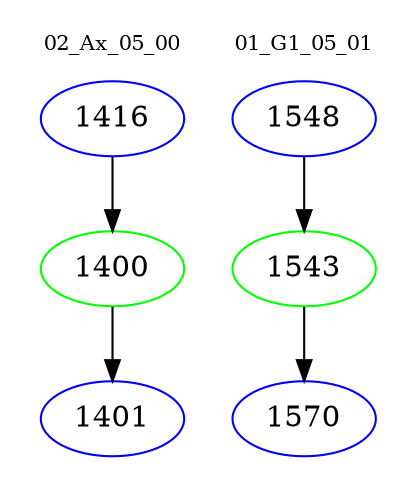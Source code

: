 digraph{
subgraph cluster_0 {
color = white
label = "02_Ax_05_00";
fontsize=10;
T0_1416 [label="1416", color="blue"]
T0_1416 -> T0_1400 [color="black"]
T0_1400 [label="1400", color="green"]
T0_1400 -> T0_1401 [color="black"]
T0_1401 [label="1401", color="blue"]
}
subgraph cluster_1 {
color = white
label = "01_G1_05_01";
fontsize=10;
T1_1548 [label="1548", color="blue"]
T1_1548 -> T1_1543 [color="black"]
T1_1543 [label="1543", color="green"]
T1_1543 -> T1_1570 [color="black"]
T1_1570 [label="1570", color="blue"]
}
}

